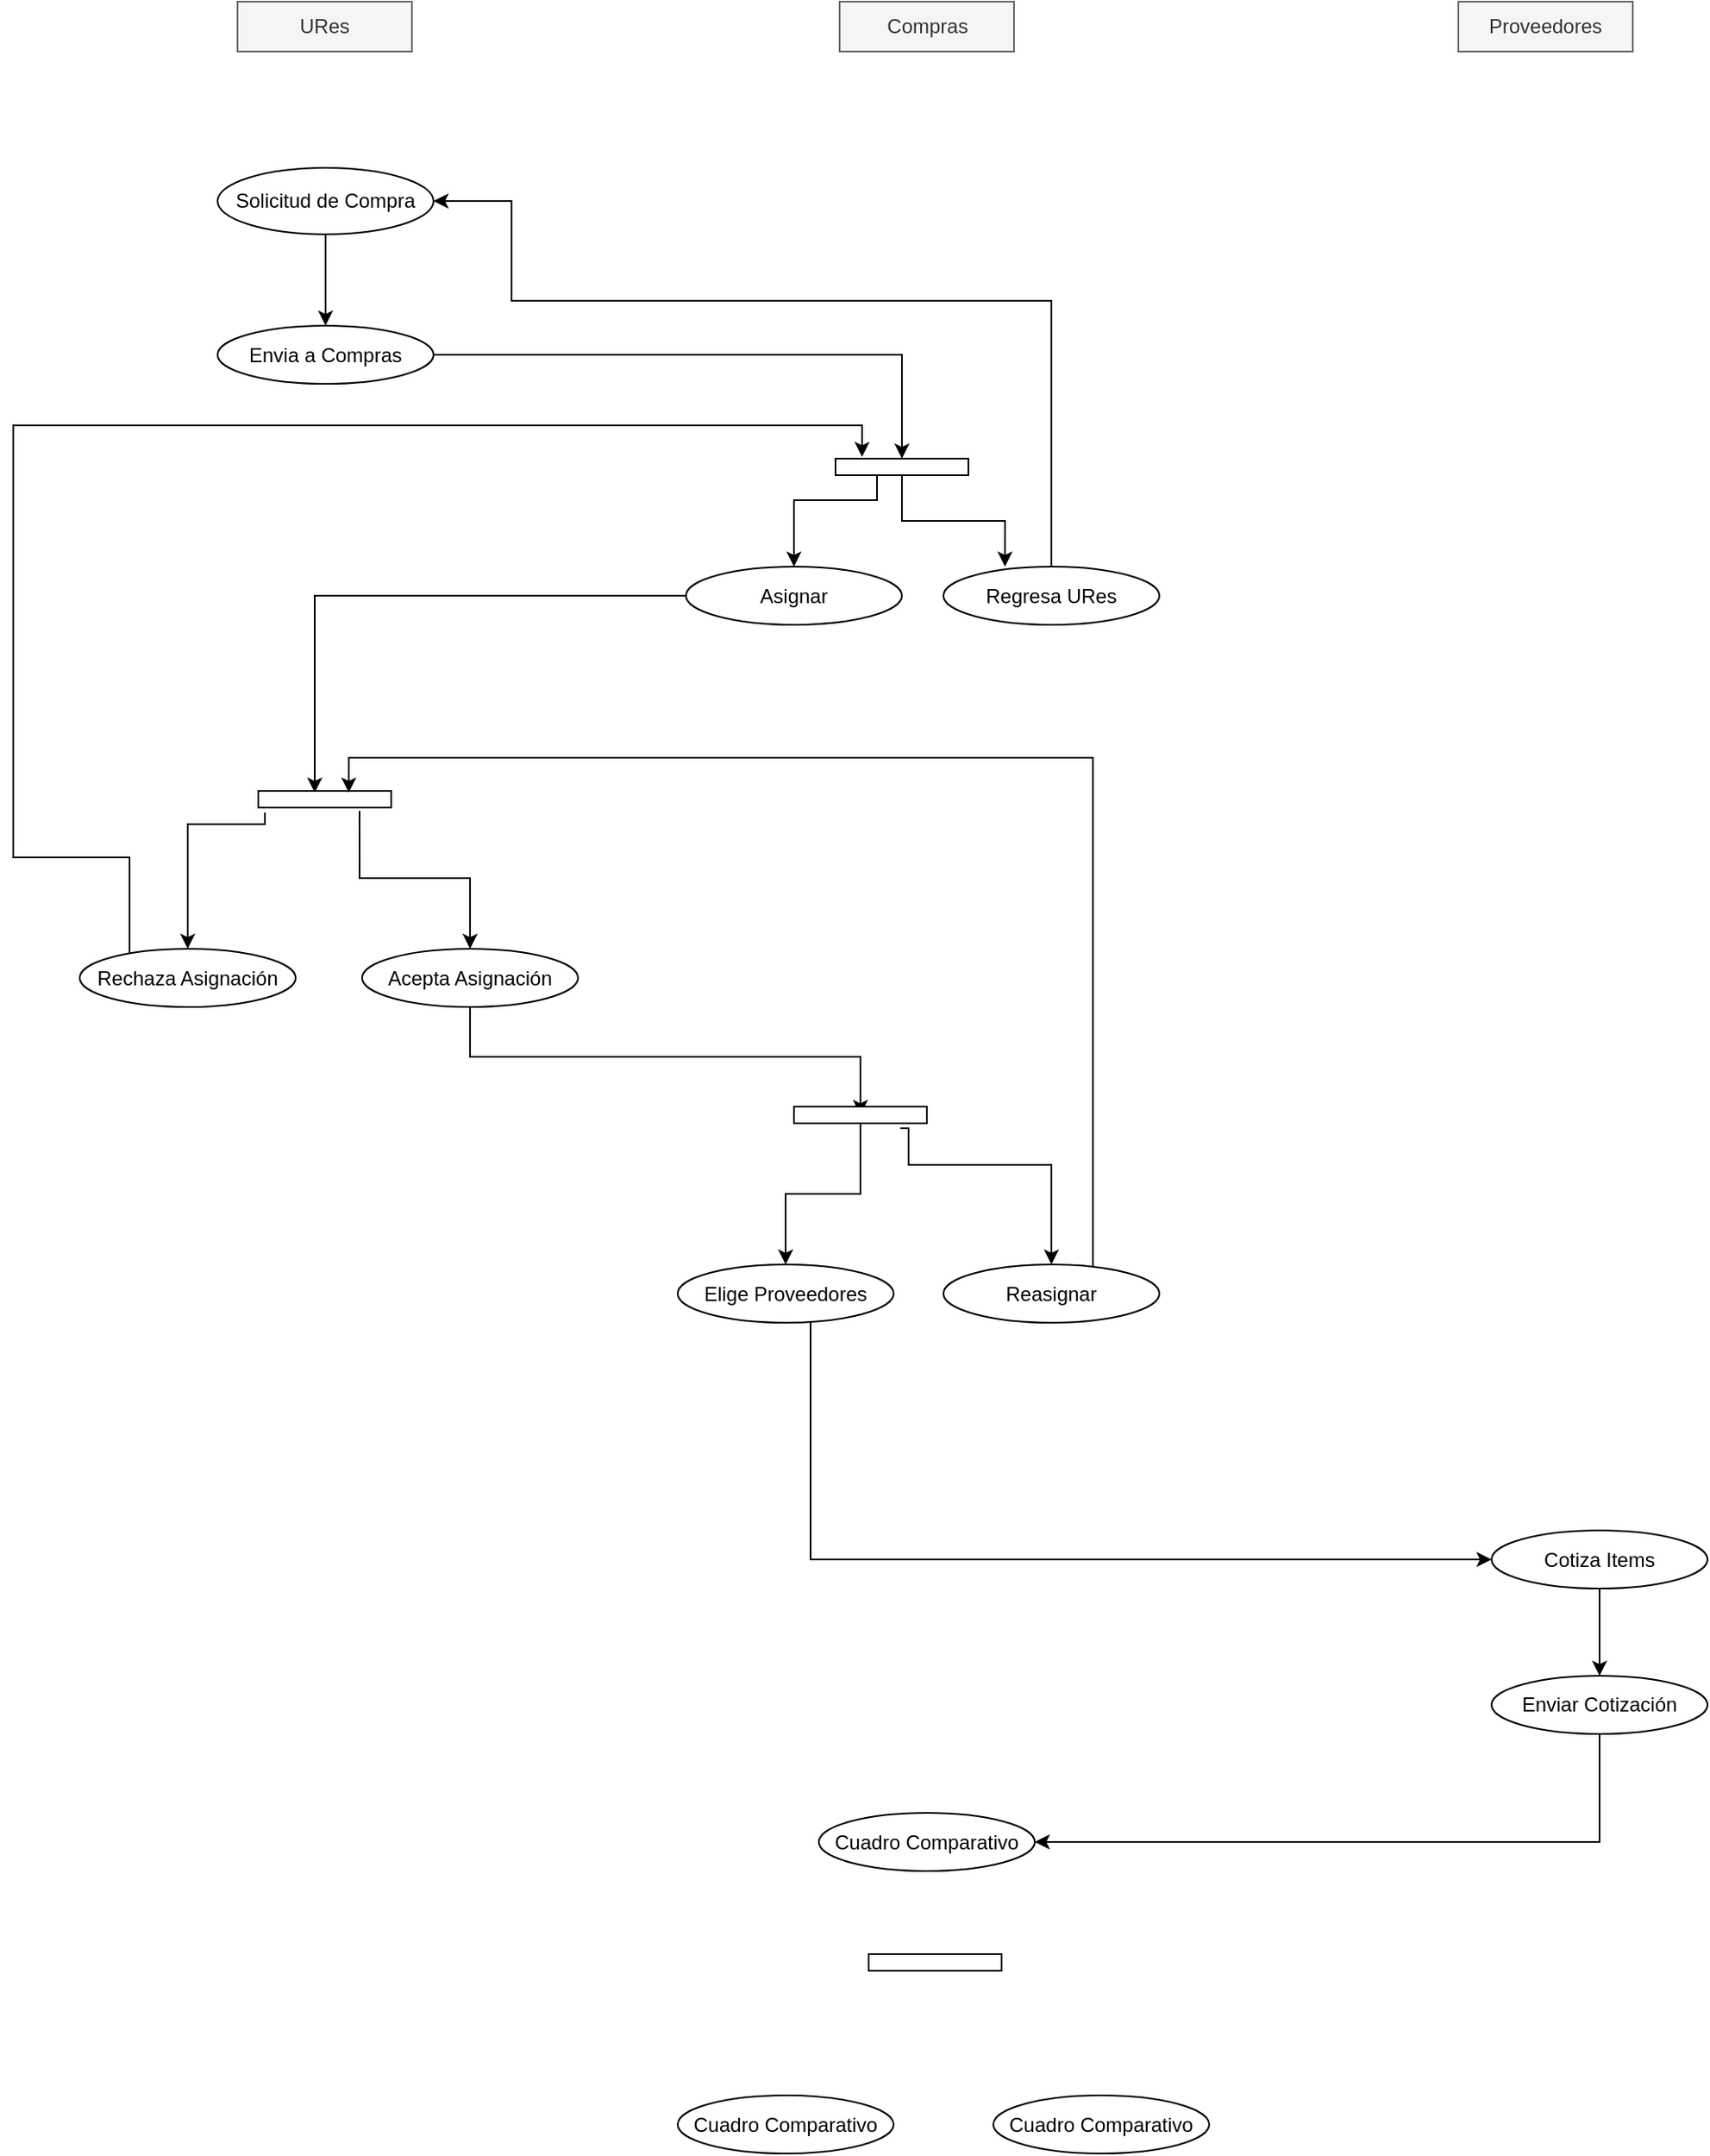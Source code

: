<mxfile version="11.0.0" type="github"><diagram id="_S6pH7OQ6p_T5akiBH3L" name="Page-1"><mxGraphModel dx="1346" dy="616" grid="1" gridSize="10" guides="1" tooltips="1" connect="1" arrows="1" fold="1" page="0" pageScale="1" pageWidth="827" pageHeight="1169" background="none" math="0" shadow="0"><root><mxCell id="0"/><mxCell id="1" parent="0"/><mxCell id="mSJX2_BKe7hOK7B647Np-3" style="edgeStyle=orthogonalEdgeStyle;rounded=0;orthogonalLoop=1;jettySize=auto;html=1;" parent="1" source="1vLEVkyflFCgF7UIFMLY-1" target="mSJX2_BKe7hOK7B647Np-2" edge="1"><mxGeometry relative="1" as="geometry"/></mxCell><object label="Solicitud de Compra" Cuso="SOLCOMP.x" TDoc="30" Tabla="TREQCOMP" DContab="" xDContab="CNTA     TMOV    URes   Etiqx   Unids   UMed&#10;82200       0            x           x         x           x" Reglas="1. Debe estar en los primeros 10 dias del mes, (excepto registros TRSOLCUSU)" Ruta="Solicitud de Compra" id="1vLEVkyflFCgF7UIFMLY-1"><mxCell style="ellipse;whiteSpace=wrap;html=1;" parent="1" vertex="1"><mxGeometry x="33" y="110" width="130" height="40" as="geometry"/></mxCell></object><object label="URes" Rol="9100" id="jJlMNdfdE9VUrVzo2Z3c-5"><mxCell style="rounded=0;whiteSpace=wrap;html=1;fillColor=#f5f5f5;strokeColor=#666666;fontColor=#333333;" parent="1" vertex="1"><mxGeometry x="45" y="10" width="105" height="30" as="geometry"/></mxCell></object><mxCell id="6E4U1qlqD5wn5JsQJvs1-23" style="edgeStyle=orthogonalEdgeStyle;rounded=0;orthogonalLoop=1;jettySize=auto;html=1;" parent="1" source="mSJX2_BKe7hOK7B647Np-2" target="6E4U1qlqD5wn5JsQJvs1-1" edge="1"><mxGeometry relative="1" as="geometry"><mxPoint x="440" y="250" as="targetPoint"/></mxGeometry></mxCell><object label="Envia a Compras" Cuso="SOLCOMP.avFase" Ruta="Solicitud de Compra - Detalle - Enviar a Compras" Fase="0" id="mSJX2_BKe7hOK7B647Np-2"><mxCell style="ellipse;whiteSpace=wrap;html=1;" parent="1" vertex="1"><mxGeometry x="33" y="205" width="130" height="35" as="geometry"/></mxCell></object><mxCell id="6E4U1qlqD5wn5JsQJvs1-25" style="edgeStyle=orthogonalEdgeStyle;rounded=0;orthogonalLoop=1;jettySize=auto;html=1;entryX=0.285;entryY=0;entryDx=0;entryDy=0;entryPerimeter=0;" parent="1" source="6E4U1qlqD5wn5JsQJvs1-1" target="6E4U1qlqD5wn5JsQJvs1-6" edge="1"><mxGeometry relative="1" as="geometry"><mxPoint x="510" y="360" as="targetPoint"/></mxGeometry></mxCell><mxCell id="6E4U1qlqD5wn5JsQJvs1-26" style="edgeStyle=orthogonalEdgeStyle;rounded=0;orthogonalLoop=1;jettySize=auto;html=1;" parent="1" source="6E4U1qlqD5wn5JsQJvs1-1" target="6E4U1qlqD5wn5JsQJvs1-5" edge="1"><mxGeometry relative="1" as="geometry"><Array as="points"><mxPoint x="430" y="310"/><mxPoint x="380" y="310"/></Array></mxGeometry></mxCell><mxCell id="6E4U1qlqD5wn5JsQJvs1-1" value="" style="html=1;points=[];perimeter=orthogonalPerimeter;rotation=90;" parent="1" vertex="1"><mxGeometry x="440" y="250" width="10" height="80" as="geometry"/></mxCell><mxCell id="6E4U1qlqD5wn5JsQJvs1-28" style="edgeStyle=orthogonalEdgeStyle;rounded=0;orthogonalLoop=1;jettySize=auto;html=1;entryX=0.1;entryY=0.575;entryDx=0;entryDy=0;entryPerimeter=0;" parent="1" source="6E4U1qlqD5wn5JsQJvs1-5" target="6E4U1qlqD5wn5JsQJvs1-13" edge="1"><mxGeometry relative="1" as="geometry"/></mxCell><object label="Asignar" Cuso="SOLCOMP.asigna" Ruta="Solicitud de Compra - Detalle - Asignar" Fase="1" id="6E4U1qlqD5wn5JsQJvs1-5"><mxCell style="ellipse;whiteSpace=wrap;html=1;" parent="1" vertex="1"><mxGeometry x="315" y="350" width="130" height="35" as="geometry"/></mxCell></object><mxCell id="6E4U1qlqD5wn5JsQJvs1-24" style="edgeStyle=orthogonalEdgeStyle;rounded=0;orthogonalLoop=1;jettySize=auto;html=1;entryX=1;entryY=0.5;entryDx=0;entryDy=0;" parent="1" source="6E4U1qlqD5wn5JsQJvs1-6" target="1vLEVkyflFCgF7UIFMLY-1" edge="1"><mxGeometry relative="1" as="geometry"><mxPoint x="480" y="130" as="targetPoint"/><Array as="points"><mxPoint x="535" y="190"/><mxPoint x="210" y="190"/><mxPoint x="210" y="130"/></Array></mxGeometry></mxCell><object label="Regresa URes" Cuso="SOLCOMP.regURes" Ruta="Compras 2018 - Detalle - Regresar a URes" id="6E4U1qlqD5wn5JsQJvs1-6"><mxCell style="ellipse;whiteSpace=wrap;html=1;" parent="1" vertex="1"><mxGeometry x="470" y="350" width="130" height="35" as="geometry"/></mxCell></object><object label="Compras" Rol="100" id="6E4U1qlqD5wn5JsQJvs1-7"><mxCell style="rounded=0;whiteSpace=wrap;html=1;fillColor=#f5f5f5;strokeColor=#666666;fontColor=#333333;" parent="1" vertex="1"><mxGeometry x="407.5" y="10" width="105" height="30" as="geometry"/></mxCell></object><mxCell id="6E4U1qlqD5wn5JsQJvs1-29" style="edgeStyle=orthogonalEdgeStyle;rounded=0;orthogonalLoop=1;jettySize=auto;html=1;entryX=0.5;entryY=0;entryDx=0;entryDy=0;exitX=1.3;exitY=0.95;exitDx=0;exitDy=0;exitPerimeter=0;" parent="1" source="6E4U1qlqD5wn5JsQJvs1-13" target="6E4U1qlqD5wn5JsQJvs1-16" edge="1"><mxGeometry relative="1" as="geometry"><Array as="points"><mxPoint x="62" y="505"/><mxPoint x="15" y="505"/></Array></mxGeometry></mxCell><mxCell id="6E4U1qlqD5wn5JsQJvs1-30" style="edgeStyle=orthogonalEdgeStyle;rounded=0;orthogonalLoop=1;jettySize=auto;html=1;exitX=1.2;exitY=0.238;exitDx=0;exitDy=0;exitPerimeter=0;" parent="1" source="6E4U1qlqD5wn5JsQJvs1-13" target="6E4U1qlqD5wn5JsQJvs1-15" edge="1"><mxGeometry relative="1" as="geometry"/></mxCell><mxCell id="6E4U1qlqD5wn5JsQJvs1-13" value="" style="html=1;points=[];perimeter=orthogonalPerimeter;rotation=90;" parent="1" vertex="1"><mxGeometry x="92.5" y="450" width="10" height="80" as="geometry"/></mxCell><mxCell id="6E4U1qlqD5wn5JsQJvs1-32" style="edgeStyle=orthogonalEdgeStyle;rounded=0;orthogonalLoop=1;jettySize=auto;html=1;entryX=0.5;entryY=0.5;entryDx=0;entryDy=0;entryPerimeter=0;exitX=0.5;exitY=1;exitDx=0;exitDy=0;" parent="1" source="6E4U1qlqD5wn5JsQJvs1-15" target="6E4U1qlqD5wn5JsQJvs1-22" edge="1"><mxGeometry relative="1" as="geometry"/></mxCell><object label="Acepta Asignación" Cuso="SOLCOMP.asigna" Ruta="Solicitud de Compra - Detalle - Asignar" Fase="1" id="6E4U1qlqD5wn5JsQJvs1-15"><mxCell style="ellipse;whiteSpace=wrap;html=1;" parent="1" vertex="1"><mxGeometry x="120" y="580" width="130" height="35" as="geometry"/></mxCell></object><mxCell id="6E4U1qlqD5wn5JsQJvs1-31" style="edgeStyle=orthogonalEdgeStyle;rounded=0;orthogonalLoop=1;jettySize=auto;html=1;entryX=-0.1;entryY=0.8;entryDx=0;entryDy=0;entryPerimeter=0;" parent="1" source="6E4U1qlqD5wn5JsQJvs1-16" target="6E4U1qlqD5wn5JsQJvs1-1" edge="1"><mxGeometry relative="1" as="geometry"><Array as="points"><mxPoint x="-20" y="525"/><mxPoint x="-90" y="525"/><mxPoint x="-90" y="265"/><mxPoint x="421" y="265"/></Array></mxGeometry></mxCell><object label="Rechaza Asignación" Cuso="SOLCOMP.asigna" Ruta="Solicitud de Compra - Detalle - Asignar" Fase="1" id="6E4U1qlqD5wn5JsQJvs1-16"><mxCell style="ellipse;whiteSpace=wrap;html=1;" parent="1" vertex="1"><mxGeometry x="-50" y="580" width="130" height="35" as="geometry"/></mxCell></object><mxCell id="bwXeHrF6FcZ47SnuLpC6-1" style="edgeStyle=orthogonalEdgeStyle;rounded=0;orthogonalLoop=1;jettySize=auto;html=1;entryX=0.5;entryY=0;entryDx=0;entryDy=0;" edge="1" parent="1" source="6E4U1qlqD5wn5JsQJvs1-22" target="6E4U1qlqD5wn5JsQJvs1-34"><mxGeometry relative="1" as="geometry"/></mxCell><mxCell id="bwXeHrF6FcZ47SnuLpC6-2" style="edgeStyle=orthogonalEdgeStyle;rounded=0;orthogonalLoop=1;jettySize=auto;html=1;entryX=0.5;entryY=0;entryDx=0;entryDy=0;exitX=1.3;exitY=0.2;exitDx=0;exitDy=0;exitPerimeter=0;" edge="1" parent="1" source="6E4U1qlqD5wn5JsQJvs1-22" target="6E4U1qlqD5wn5JsQJvs1-33"><mxGeometry relative="1" as="geometry"><Array as="points"><mxPoint x="449" y="710"/><mxPoint x="535" y="710"/></Array></mxGeometry></mxCell><mxCell id="6E4U1qlqD5wn5JsQJvs1-22" value="" style="html=1;points=[];perimeter=orthogonalPerimeter;rotation=90;" parent="1" vertex="1"><mxGeometry x="415" y="640" width="10" height="80" as="geometry"/></mxCell><mxCell id="bwXeHrF6FcZ47SnuLpC6-3" style="edgeStyle=orthogonalEdgeStyle;rounded=0;orthogonalLoop=1;jettySize=auto;html=1;entryX=0.1;entryY=0.319;entryDx=0;entryDy=0;entryPerimeter=0;" edge="1" parent="1" source="6E4U1qlqD5wn5JsQJvs1-33" target="6E4U1qlqD5wn5JsQJvs1-13"><mxGeometry relative="1" as="geometry"><mxPoint x="111" y="480" as="targetPoint"/><Array as="points"><mxPoint x="560" y="465"/><mxPoint x="112" y="465"/></Array></mxGeometry></mxCell><object label="Reasignar" Cuso="SOLCOMP.asigna" Ruta="Solicitud de Compra - Detalle - Asignar" Fase="1" id="6E4U1qlqD5wn5JsQJvs1-33"><mxCell style="ellipse;whiteSpace=wrap;html=1;" parent="1" vertex="1"><mxGeometry x="470" y="770" width="130" height="35" as="geometry"/></mxCell></object><mxCell id="bwXeHrF6FcZ47SnuLpC6-7" style="edgeStyle=orthogonalEdgeStyle;rounded=0;orthogonalLoop=1;jettySize=auto;html=1;entryX=0;entryY=0.5;entryDx=0;entryDy=0;" edge="1" parent="1" source="6E4U1qlqD5wn5JsQJvs1-34" target="bwXeHrF6FcZ47SnuLpC6-6"><mxGeometry relative="1" as="geometry"><Array as="points"><mxPoint x="390" y="948"/></Array></mxGeometry></mxCell><object label="Elige Proveedores" Cuso="SOLCOMP.provs" Ruta="Solicitud de Compra - Detalle - Asignar" Fase="1" id="6E4U1qlqD5wn5JsQJvs1-34"><mxCell style="ellipse;whiteSpace=wrap;html=1;" parent="1" vertex="1"><mxGeometry x="310" y="770" width="130" height="35" as="geometry"/></mxCell></object><object label="Proveedores" Rol="9" id="bwXeHrF6FcZ47SnuLpC6-5"><mxCell style="rounded=0;whiteSpace=wrap;html=1;fillColor=#f5f5f5;strokeColor=#666666;fontColor=#333333;" vertex="1" parent="1"><mxGeometry x="780" y="10" width="105" height="30" as="geometry"/></mxCell></object><mxCell id="bwXeHrF6FcZ47SnuLpC6-9" style="edgeStyle=orthogonalEdgeStyle;rounded=0;orthogonalLoop=1;jettySize=auto;html=1;entryX=0.5;entryY=0;entryDx=0;entryDy=0;" edge="1" parent="1" source="bwXeHrF6FcZ47SnuLpC6-6" target="bwXeHrF6FcZ47SnuLpC6-8"><mxGeometry relative="1" as="geometry"/></mxCell><object label="Cotiza Items" Cuso="SOLCOMP.capCotiz" Ruta="Cotizaciones - Items - Cotizar" Fase="1" id="bwXeHrF6FcZ47SnuLpC6-6"><mxCell style="ellipse;whiteSpace=wrap;html=1;" vertex="1" parent="1"><mxGeometry x="800" y="930" width="130" height="35" as="geometry"/></mxCell></object><mxCell id="bwXeHrF6FcZ47SnuLpC6-13" style="edgeStyle=orthogonalEdgeStyle;rounded=0;orthogonalLoop=1;jettySize=auto;html=1;entryX=1;entryY=0.5;entryDx=0;entryDy=0;" edge="1" parent="1" source="bwXeHrF6FcZ47SnuLpC6-8" target="bwXeHrF6FcZ47SnuLpC6-12"><mxGeometry relative="1" as="geometry"><Array as="points"><mxPoint x="865" y="1118"/></Array></mxGeometry></mxCell><object label="Enviar Cotización" Cuso="SOLCOMP.cotizaR" Ruta="Cotizaciones - Detalle - Enviar" Fase="1" id="bwXeHrF6FcZ47SnuLpC6-8"><mxCell style="ellipse;whiteSpace=wrap;html=1;" vertex="1" parent="1"><mxGeometry x="800" y="1017.5" width="130" height="35" as="geometry"/></mxCell></object><object label="Cuadro Comparativo" Cuso="SOLCOMP.compara" Ruta="Cotizaciones - Detalle - Enviar" Fase="1" id="bwXeHrF6FcZ47SnuLpC6-12"><mxCell style="ellipse;whiteSpace=wrap;html=1;" vertex="1" parent="1"><mxGeometry x="395" y="1100" width="130" height="35" as="geometry"/></mxCell></object><object label="Cuadro Comparativo" Cuso="SOLCOMP.compara" Ruta="Cotizaciones - Detalle - Enviar" Fase="1" id="bwXeHrF6FcZ47SnuLpC6-14"><mxCell style="ellipse;whiteSpace=wrap;html=1;" vertex="1" parent="1"><mxGeometry x="310" y="1270" width="130" height="35" as="geometry"/></mxCell></object><mxCell id="bwXeHrF6FcZ47SnuLpC6-15" value="" style="html=1;points=[];perimeter=orthogonalPerimeter;rotation=90;" vertex="1" parent="1"><mxGeometry x="460" y="1150" width="10" height="80" as="geometry"/></mxCell><object label="Cuadro Comparativo" Cuso="SOLCOMP.compara" Ruta="Cotizaciones - Detalle - Enviar" Fase="1" id="bwXeHrF6FcZ47SnuLpC6-16"><mxCell style="ellipse;whiteSpace=wrap;html=1;" vertex="1" parent="1"><mxGeometry x="500" y="1270" width="130" height="35" as="geometry"/></mxCell></object></root></mxGraphModel></diagram></mxfile>